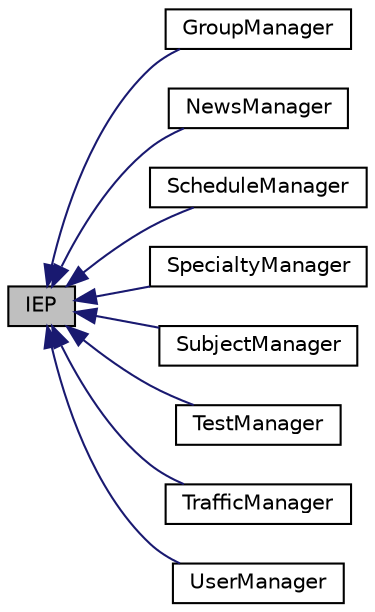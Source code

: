 digraph "IEP"
{
  edge [fontname="Helvetica",fontsize="10",labelfontname="Helvetica",labelfontsize="10"];
  node [fontname="Helvetica",fontsize="10",shape=record];
  rankdir="LR";
  Node0 [label="IEP",height=0.2,width=0.4,color="black", fillcolor="grey75", style="filled", fontcolor="black"];
  Node0 -> Node1 [dir="back",color="midnightblue",fontsize="10",style="solid",fontname="Helvetica"];
  Node1 [label="GroupManager",height=0.2,width=0.4,color="black", fillcolor="white", style="filled",URL="$class_i_e_p_1_1_managers_1_1_group_manager.html",tooltip="Менеджер для управления группами "];
  Node0 -> Node2 [dir="back",color="midnightblue",fontsize="10",style="solid",fontname="Helvetica"];
  Node2 [label="NewsManager",height=0.2,width=0.4,color="black", fillcolor="white", style="filled",URL="$class_i_e_p_1_1_managers_1_1_news_manager.html",tooltip="Менеджер по работе с новостями "];
  Node0 -> Node3 [dir="back",color="midnightblue",fontsize="10",style="solid",fontname="Helvetica"];
  Node3 [label="ScheduleManager",height=0.2,width=0.4,color="black", fillcolor="white", style="filled",URL="$class_i_e_p_1_1_managers_1_1_schedule_manager.html"];
  Node0 -> Node4 [dir="back",color="midnightblue",fontsize="10",style="solid",fontname="Helvetica"];
  Node4 [label="SpecialtyManager",height=0.2,width=0.4,color="black", fillcolor="white", style="filled",URL="$class_i_e_p_1_1_managers_1_1_specialty_manager.html"];
  Node0 -> Node5 [dir="back",color="midnightblue",fontsize="10",style="solid",fontname="Helvetica"];
  Node5 [label="SubjectManager",height=0.2,width=0.4,color="black", fillcolor="white", style="filled",URL="$class_i_e_p_1_1_managers_1_1_subject_manager.html"];
  Node0 -> Node6 [dir="back",color="midnightblue",fontsize="10",style="solid",fontname="Helvetica"];
  Node6 [label="TestManager",height=0.2,width=0.4,color="black", fillcolor="white", style="filled",URL="$class_i_e_p_1_1_managers_1_1_test_manager.html"];
  Node0 -> Node7 [dir="back",color="midnightblue",fontsize="10",style="solid",fontname="Helvetica"];
  Node7 [label="TrafficManager",height=0.2,width=0.4,color="black", fillcolor="white", style="filled",URL="$class_i_e_p_1_1_managers_1_1_traffic_manager.html"];
  Node0 -> Node8 [dir="back",color="midnightblue",fontsize="10",style="solid",fontname="Helvetica"];
  Node8 [label="UserManager",height=0.2,width=0.4,color="black", fillcolor="white", style="filled",URL="$class_i_e_p_1_1_managers_1_1_user_manager.html"];
}
